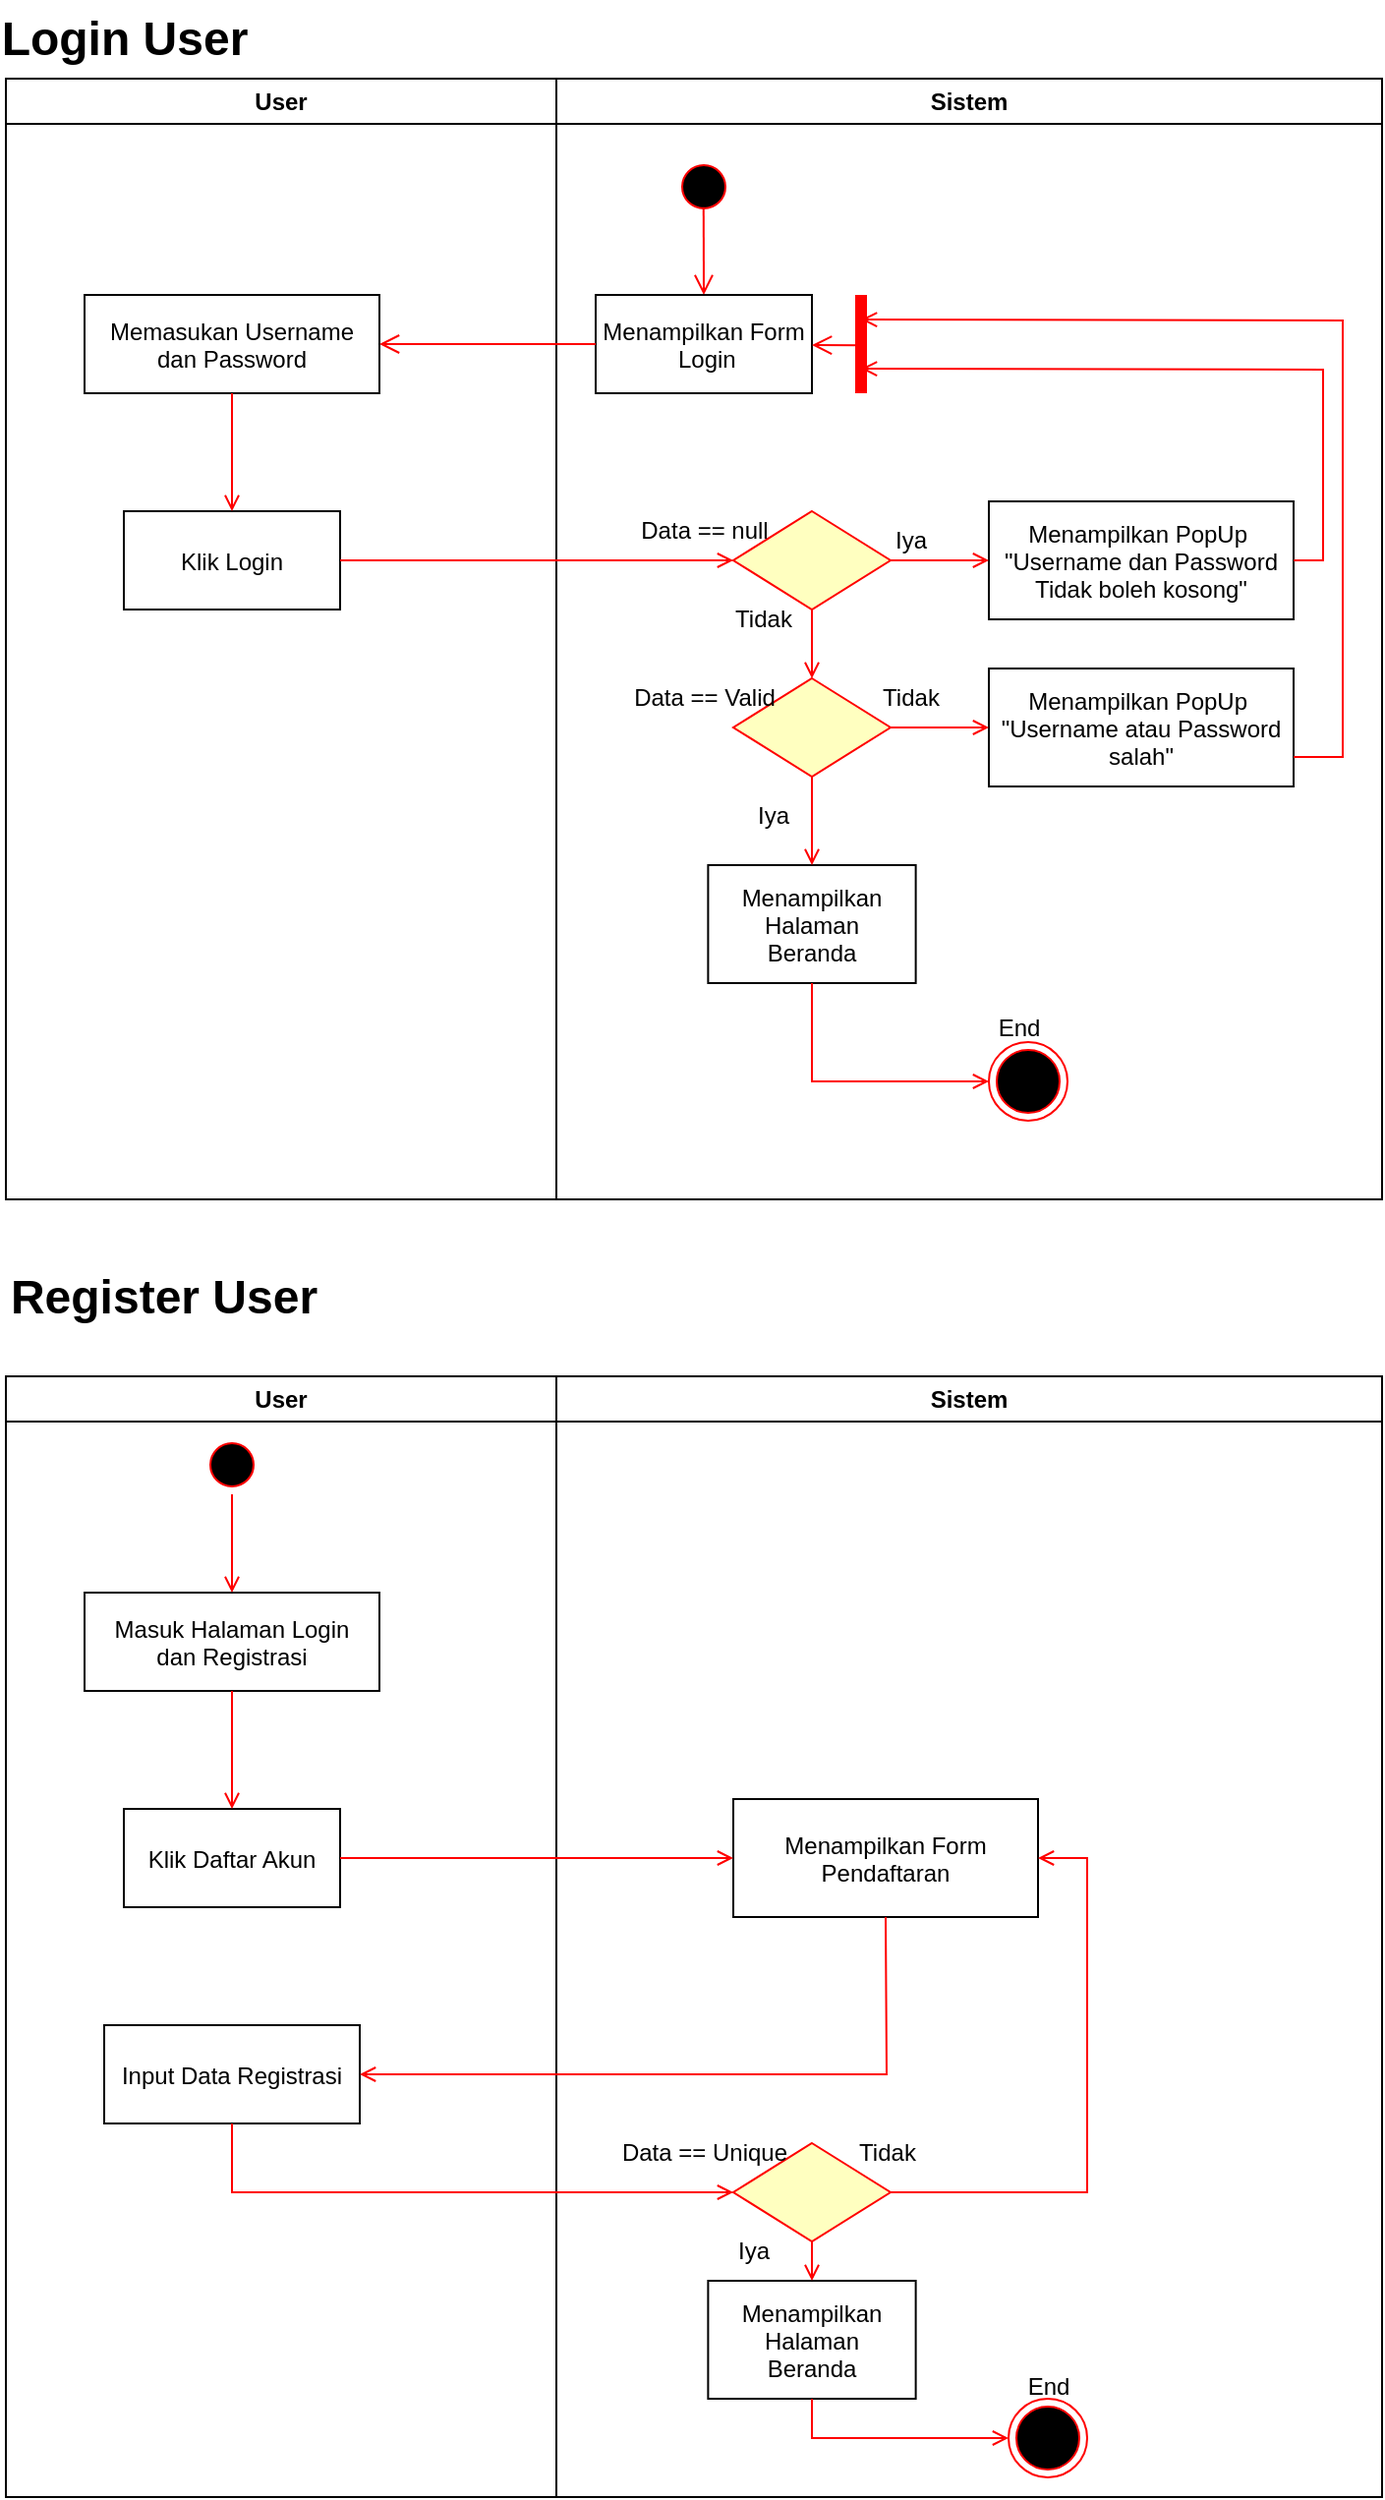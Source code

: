 <mxfile version="22.1.5" type="github">
  <diagram name="Page-1" id="e7e014a7-5840-1c2e-5031-d8a46d1fe8dd">
    <mxGraphModel dx="1373" dy="573" grid="1" gridSize="10" guides="1" tooltips="1" connect="1" arrows="1" fold="1" page="1" pageScale="1" pageWidth="1169" pageHeight="826" background="none" math="0" shadow="0">
      <root>
        <mxCell id="0" />
        <mxCell id="1" parent="0" />
        <mxCell id="2" value="User" style="swimlane;whiteSpace=wrap" parent="1" vertex="1">
          <mxGeometry x="70" y="50" width="280" height="570" as="geometry" />
        </mxCell>
        <mxCell id="7" value="Memasukan Username&#xa;dan Password" style="" parent="2" vertex="1">
          <mxGeometry x="40" y="110" width="150" height="50" as="geometry" />
        </mxCell>
        <mxCell id="8" value="Klik Login" style="" parent="2" vertex="1">
          <mxGeometry x="60" y="220" width="110" height="50" as="geometry" />
        </mxCell>
        <mxCell id="9" value="" style="endArrow=open;strokeColor=#FF0000;endFill=1;rounded=0;exitX=0.5;exitY=1;exitDx=0;exitDy=0;entryX=0.5;entryY=0;entryDx=0;entryDy=0;" parent="2" source="7" target="8" edge="1">
          <mxGeometry relative="1" as="geometry" />
        </mxCell>
        <mxCell id="3" value="Sistem" style="swimlane;whiteSpace=wrap" parent="1" vertex="1">
          <mxGeometry x="350" y="50" width="420" height="570" as="geometry" />
        </mxCell>
        <mxCell id="13" value="" style="ellipse;shape=startState;fillColor=#000000;strokeColor=#ff0000;" parent="3" vertex="1">
          <mxGeometry x="60" y="40" width="30" height="30" as="geometry" />
        </mxCell>
        <mxCell id="14" value="" style="edgeStyle=elbowEdgeStyle;elbow=horizontal;verticalAlign=bottom;endArrow=open;endSize=8;strokeColor=#FF0000;endFill=1;rounded=0;exitX=0.496;exitY=0.844;exitDx=0;exitDy=0;exitPerimeter=0;entryX=0.5;entryY=0;entryDx=0;entryDy=0;" parent="3" source="13" target="15" edge="1">
          <mxGeometry x="40" y="20" as="geometry">
            <mxPoint x="55" y="90" as="targetPoint" />
          </mxGeometry>
        </mxCell>
        <mxCell id="15" value="Menampilkan Form&#xa; Login" style="" parent="3" vertex="1">
          <mxGeometry x="20" y="110" width="110" height="50" as="geometry" />
        </mxCell>
        <mxCell id="19" value="" style="endArrow=open;strokeColor=#FF0000;endFill=1;rounded=0;entryX=0.5;entryY=0;entryDx=0;entryDy=0;exitX=0.5;exitY=1;exitDx=0;exitDy=0;" parent="3" source="21" target="aqqeG1nzHgkP0eQrsc-u-85" edge="1">
          <mxGeometry relative="1" as="geometry">
            <mxPoint x="64.41" y="270.0" as="sourcePoint" />
            <mxPoint x="64" y="300" as="targetPoint" />
          </mxGeometry>
        </mxCell>
        <mxCell id="21" value="" style="rhombus;fillColor=#ffffc0;strokeColor=#ff0000;" parent="3" vertex="1">
          <mxGeometry x="90" y="220" width="80" height="50" as="geometry" />
        </mxCell>
        <mxCell id="25" value="" style="shape=line;strokeWidth=6;strokeColor=#ff0000;rotation=90" parent="3" vertex="1">
          <mxGeometry x="130" y="127.5" width="50" height="15" as="geometry" />
        </mxCell>
        <mxCell id="26" value="" style="edgeStyle=elbowEdgeStyle;elbow=horizontal;verticalAlign=bottom;endArrow=open;endSize=8;strokeColor=#FF0000;endFill=1;rounded=0;exitX=0.513;exitY=0.467;exitDx=0;exitDy=0;exitPerimeter=0;entryX=1;entryY=0.5;entryDx=0;entryDy=0;" parent="3" source="25" target="15" edge="1">
          <mxGeometry x="130" y="90" as="geometry">
            <mxPoint x="230" y="140" as="targetPoint" />
            <mxPoint x="150" y="135" as="sourcePoint" />
          </mxGeometry>
        </mxCell>
        <mxCell id="aqqeG1nzHgkP0eQrsc-u-81" value="Data == null" style="text;html=1;align=center;verticalAlign=middle;resizable=0;points=[];autosize=1;strokeColor=none;fillColor=none;" vertex="1" parent="3">
          <mxGeometry x="30" y="215" width="90" height="30" as="geometry" />
        </mxCell>
        <mxCell id="18" value="Menampilkan PopUp &#xa;&quot;Username dan Password&#xa;Tidak boleh kosong&quot;" style="" parent="3" vertex="1">
          <mxGeometry x="220" y="215" width="155" height="60" as="geometry" />
        </mxCell>
        <mxCell id="aqqeG1nzHgkP0eQrsc-u-84" value="Menampilkan PopUp &#xa;&quot;Username atau Password&#xa;salah&quot;" style="" vertex="1" parent="3">
          <mxGeometry x="220" y="300" width="155" height="60" as="geometry" />
        </mxCell>
        <mxCell id="aqqeG1nzHgkP0eQrsc-u-85" value="" style="rhombus;fillColor=#ffffc0;strokeColor=#ff0000;" vertex="1" parent="3">
          <mxGeometry x="90" y="305" width="80" height="50" as="geometry" />
        </mxCell>
        <mxCell id="aqqeG1nzHgkP0eQrsc-u-88" value="Menampilkan &#xa;Halaman&#xa;Beranda" style="" vertex="1" parent="3">
          <mxGeometry x="77.19" y="400" width="105.62" height="60" as="geometry" />
        </mxCell>
        <mxCell id="aqqeG1nzHgkP0eQrsc-u-89" value="" style="endArrow=open;strokeColor=#FF0000;endFill=1;rounded=0;exitX=1;exitY=0.5;exitDx=0;exitDy=0;entryX=0;entryY=0.5;entryDx=0;entryDy=0;" edge="1" parent="3" source="21" target="18">
          <mxGeometry relative="1" as="geometry">
            <mxPoint x="100" y="244.58" as="sourcePoint" />
            <mxPoint x="150" y="245" as="targetPoint" />
          </mxGeometry>
        </mxCell>
        <mxCell id="aqqeG1nzHgkP0eQrsc-u-90" value="" style="endArrow=open;strokeColor=#FF0000;endFill=1;rounded=0;exitX=1;exitY=0.5;exitDx=0;exitDy=0;entryX=0;entryY=0.5;entryDx=0;entryDy=0;" edge="1" parent="3" source="aqqeG1nzHgkP0eQrsc-u-85" target="aqqeG1nzHgkP0eQrsc-u-84">
          <mxGeometry relative="1" as="geometry">
            <mxPoint x="115" y="255" as="sourcePoint" />
            <mxPoint x="190" y="390" as="targetPoint" />
          </mxGeometry>
        </mxCell>
        <mxCell id="aqqeG1nzHgkP0eQrsc-u-91" value="" style="endArrow=open;strokeColor=#FF0000;endFill=1;rounded=0;entryX=0.5;entryY=0;entryDx=0;entryDy=0;exitX=0.5;exitY=1;exitDx=0;exitDy=0;" edge="1" parent="3" source="aqqeG1nzHgkP0eQrsc-u-85" target="aqqeG1nzHgkP0eQrsc-u-88">
          <mxGeometry relative="1" as="geometry">
            <mxPoint x="74.41" y="280.0" as="sourcePoint" />
            <mxPoint x="75" y="310" as="targetPoint" />
          </mxGeometry>
        </mxCell>
        <mxCell id="aqqeG1nzHgkP0eQrsc-u-93" value="" style="ellipse;html=1;shape=endState;fillColor=#000000;strokeColor=#ff0000;" vertex="1" parent="3">
          <mxGeometry x="220" y="490" width="40" height="40" as="geometry" />
        </mxCell>
        <mxCell id="aqqeG1nzHgkP0eQrsc-u-92" value="" style="endArrow=open;strokeColor=#FF0000;endFill=1;rounded=0;exitX=0.5;exitY=1;exitDx=0;exitDy=0;entryX=0;entryY=0.5;entryDx=0;entryDy=0;" edge="1" parent="3" source="aqqeG1nzHgkP0eQrsc-u-88" target="aqqeG1nzHgkP0eQrsc-u-93">
          <mxGeometry relative="1" as="geometry">
            <mxPoint x="75" y="360" as="sourcePoint" />
            <mxPoint x="210" y="510" as="targetPoint" />
            <Array as="points">
              <mxPoint x="130" y="510" />
            </Array>
          </mxGeometry>
        </mxCell>
        <mxCell id="aqqeG1nzHgkP0eQrsc-u-94" value="Data == Valid" style="text;html=1;align=center;verticalAlign=middle;resizable=0;points=[];autosize=1;strokeColor=none;fillColor=none;" vertex="1" parent="3">
          <mxGeometry x="25" y="300" width="100" height="30" as="geometry" />
        </mxCell>
        <mxCell id="aqqeG1nzHgkP0eQrsc-u-95" value="Iya" style="text;html=1;align=center;verticalAlign=middle;resizable=0;points=[];autosize=1;strokeColor=none;fillColor=none;" vertex="1" parent="3">
          <mxGeometry x="160" y="220" width="40" height="30" as="geometry" />
        </mxCell>
        <mxCell id="aqqeG1nzHgkP0eQrsc-u-97" value="Tidak" style="text;html=1;align=center;verticalAlign=middle;resizable=0;points=[];autosize=1;strokeColor=none;fillColor=none;" vertex="1" parent="3">
          <mxGeometry x="80" y="260" width="50" height="30" as="geometry" />
        </mxCell>
        <mxCell id="aqqeG1nzHgkP0eQrsc-u-98" value="Iya" style="text;html=1;align=center;verticalAlign=middle;resizable=0;points=[];autosize=1;strokeColor=none;fillColor=none;" vertex="1" parent="3">
          <mxGeometry x="90" y="360" width="40" height="30" as="geometry" />
        </mxCell>
        <mxCell id="aqqeG1nzHgkP0eQrsc-u-99" value="End" style="text;html=1;align=center;verticalAlign=middle;resizable=0;points=[];autosize=1;strokeColor=none;fillColor=none;" vertex="1" parent="3">
          <mxGeometry x="215" y="468" width="40" height="30" as="geometry" />
        </mxCell>
        <mxCell id="aqqeG1nzHgkP0eQrsc-u-100" value="" style="endArrow=open;strokeColor=#FF0000;endFill=1;rounded=0;entryX=0.25;entryY=0.5;entryDx=0;entryDy=0;exitX=1;exitY=0.75;exitDx=0;exitDy=0;entryPerimeter=0;" edge="1" parent="3" source="aqqeG1nzHgkP0eQrsc-u-84" target="25">
          <mxGeometry relative="1" as="geometry">
            <mxPoint x="390" y="340" as="sourcePoint" />
            <mxPoint x="382.81" y="150" as="targetPoint" />
            <Array as="points">
              <mxPoint x="400" y="345" />
              <mxPoint x="400" y="123" />
            </Array>
          </mxGeometry>
        </mxCell>
        <mxCell id="aqqeG1nzHgkP0eQrsc-u-101" value="" style="endArrow=open;strokeColor=#FF0000;endFill=1;rounded=0;entryX=0.75;entryY=0.5;entryDx=0;entryDy=0;entryPerimeter=0;exitX=1;exitY=0.5;exitDx=0;exitDy=0;" edge="1" parent="3" source="18" target="25">
          <mxGeometry relative="1" as="geometry">
            <mxPoint x="380" y="250" as="sourcePoint" />
            <mxPoint x="150" y="28" as="targetPoint" />
            <Array as="points">
              <mxPoint x="390" y="245" />
              <mxPoint x="390" y="148" />
            </Array>
          </mxGeometry>
        </mxCell>
        <mxCell id="aqqeG1nzHgkP0eQrsc-u-96" value="Tidak" style="text;html=1;align=center;verticalAlign=middle;resizable=0;points=[];autosize=1;strokeColor=none;fillColor=none;" vertex="1" parent="3">
          <mxGeometry x="155" y="300" width="50" height="30" as="geometry" />
        </mxCell>
        <mxCell id="aqqeG1nzHgkP0eQrsc-u-76" value="Login User" style="text;strokeColor=none;fillColor=none;html=1;fontSize=24;fontStyle=1;verticalAlign=middle;align=center;" vertex="1" parent="1">
          <mxGeometry x="80" y="10" width="100" height="40" as="geometry" />
        </mxCell>
        <mxCell id="aqqeG1nzHgkP0eQrsc-u-78" value="" style="edgeStyle=elbowEdgeStyle;elbow=horizontal;verticalAlign=bottom;endArrow=open;endSize=8;strokeColor=#FF0000;endFill=1;rounded=0;entryX=1;entryY=0.5;entryDx=0;entryDy=0;exitX=0;exitY=0.5;exitDx=0;exitDy=0;" edge="1" parent="1" source="15" target="7">
          <mxGeometry x="40" y="20" as="geometry">
            <mxPoint x="300" y="210" as="targetPoint" />
            <mxPoint x="300" y="170" as="sourcePoint" />
          </mxGeometry>
        </mxCell>
        <mxCell id="aqqeG1nzHgkP0eQrsc-u-80" value="" style="endArrow=open;strokeColor=#FF0000;endFill=1;rounded=0;entryX=0;entryY=0.5;entryDx=0;entryDy=0;exitX=1;exitY=0.5;exitDx=0;exitDy=0;exitPerimeter=0;" edge="1" parent="1" source="8" target="21">
          <mxGeometry relative="1" as="geometry">
            <mxPoint x="240" y="300" as="sourcePoint" />
            <mxPoint x="370" y="295.0" as="targetPoint" />
          </mxGeometry>
        </mxCell>
        <mxCell id="aqqeG1nzHgkP0eQrsc-u-102" value="Register User" style="text;strokeColor=none;fillColor=none;html=1;fontSize=24;fontStyle=1;verticalAlign=middle;align=center;" vertex="1" parent="1">
          <mxGeometry x="100" y="650" width="100" height="40" as="geometry" />
        </mxCell>
        <mxCell id="aqqeG1nzHgkP0eQrsc-u-103" value="User" style="swimlane;whiteSpace=wrap;startSize=23;" vertex="1" parent="1">
          <mxGeometry x="70" y="710" width="280" height="570" as="geometry" />
        </mxCell>
        <mxCell id="aqqeG1nzHgkP0eQrsc-u-104" value="Masuk Halaman Login&#xa;dan Registrasi" style="" vertex="1" parent="aqqeG1nzHgkP0eQrsc-u-103">
          <mxGeometry x="40" y="110" width="150" height="50" as="geometry" />
        </mxCell>
        <mxCell id="aqqeG1nzHgkP0eQrsc-u-105" value="Klik Daftar Akun" style="" vertex="1" parent="aqqeG1nzHgkP0eQrsc-u-103">
          <mxGeometry x="60" y="220" width="110" height="50" as="geometry" />
        </mxCell>
        <mxCell id="aqqeG1nzHgkP0eQrsc-u-106" value="" style="endArrow=open;strokeColor=#FF0000;endFill=1;rounded=0;exitX=0.5;exitY=1;exitDx=0;exitDy=0;entryX=0.5;entryY=0;entryDx=0;entryDy=0;" edge="1" parent="aqqeG1nzHgkP0eQrsc-u-103" source="aqqeG1nzHgkP0eQrsc-u-104" target="aqqeG1nzHgkP0eQrsc-u-105">
          <mxGeometry relative="1" as="geometry" />
        </mxCell>
        <mxCell id="aqqeG1nzHgkP0eQrsc-u-108" value="" style="ellipse;shape=startState;fillColor=#000000;strokeColor=#ff0000;" vertex="1" parent="aqqeG1nzHgkP0eQrsc-u-103">
          <mxGeometry x="100" y="30" width="30" height="30" as="geometry" />
        </mxCell>
        <mxCell id="aqqeG1nzHgkP0eQrsc-u-135" value="Input Data Registrasi" style="" vertex="1" parent="aqqeG1nzHgkP0eQrsc-u-103">
          <mxGeometry x="50" y="330" width="130" height="50" as="geometry" />
        </mxCell>
        <mxCell id="aqqeG1nzHgkP0eQrsc-u-139" value="" style="endArrow=open;strokeColor=#FF0000;endFill=1;rounded=0;exitX=0.5;exitY=1;exitDx=0;exitDy=0;entryX=0.5;entryY=0;entryDx=0;entryDy=0;" edge="1" parent="aqqeG1nzHgkP0eQrsc-u-103" source="aqqeG1nzHgkP0eQrsc-u-108" target="aqqeG1nzHgkP0eQrsc-u-104">
          <mxGeometry relative="1" as="geometry">
            <mxPoint x="114.41" y="50" as="sourcePoint" />
            <mxPoint x="114.41" y="110" as="targetPoint" />
          </mxGeometry>
        </mxCell>
        <mxCell id="aqqeG1nzHgkP0eQrsc-u-107" value="Sistem" style="swimlane;whiteSpace=wrap" vertex="1" parent="1">
          <mxGeometry x="350" y="710" width="420" height="570" as="geometry">
            <mxRectangle x="350" y="710" width="80" height="30" as="alternateBounds" />
          </mxGeometry>
        </mxCell>
        <mxCell id="aqqeG1nzHgkP0eQrsc-u-116" value="Menampilkan Form &#xa;Pendaftaran" style="" vertex="1" parent="aqqeG1nzHgkP0eQrsc-u-107">
          <mxGeometry x="90" y="215" width="155" height="60" as="geometry" />
        </mxCell>
        <mxCell id="aqqeG1nzHgkP0eQrsc-u-118" value="" style="rhombus;fillColor=#ffffc0;strokeColor=#ff0000;" vertex="1" parent="aqqeG1nzHgkP0eQrsc-u-107">
          <mxGeometry x="90" y="390" width="80" height="50" as="geometry" />
        </mxCell>
        <mxCell id="aqqeG1nzHgkP0eQrsc-u-119" value="Menampilkan &#xa;Halaman&#xa;Beranda" style="" vertex="1" parent="aqqeG1nzHgkP0eQrsc-u-107">
          <mxGeometry x="77.19" y="460" width="105.62" height="60" as="geometry" />
        </mxCell>
        <mxCell id="aqqeG1nzHgkP0eQrsc-u-122" value="" style="endArrow=open;strokeColor=#FF0000;endFill=1;rounded=0;entryX=0.5;entryY=0;entryDx=0;entryDy=0;exitX=0.5;exitY=1;exitDx=0;exitDy=0;" edge="1" parent="aqqeG1nzHgkP0eQrsc-u-107" source="aqqeG1nzHgkP0eQrsc-u-118" target="aqqeG1nzHgkP0eQrsc-u-119">
          <mxGeometry relative="1" as="geometry">
            <mxPoint x="74.41" y="280.0" as="sourcePoint" />
            <mxPoint x="75" y="310" as="targetPoint" />
          </mxGeometry>
        </mxCell>
        <mxCell id="aqqeG1nzHgkP0eQrsc-u-123" value="" style="ellipse;html=1;shape=endState;fillColor=#000000;strokeColor=#ff0000;" vertex="1" parent="aqqeG1nzHgkP0eQrsc-u-107">
          <mxGeometry x="230" y="520" width="40" height="40" as="geometry" />
        </mxCell>
        <mxCell id="aqqeG1nzHgkP0eQrsc-u-124" value="" style="endArrow=open;strokeColor=#FF0000;endFill=1;rounded=0;exitX=0.5;exitY=1;exitDx=0;exitDy=0;entryX=0;entryY=0.5;entryDx=0;entryDy=0;" edge="1" parent="aqqeG1nzHgkP0eQrsc-u-107" source="aqqeG1nzHgkP0eQrsc-u-119" target="aqqeG1nzHgkP0eQrsc-u-123">
          <mxGeometry relative="1" as="geometry">
            <mxPoint x="75" y="360" as="sourcePoint" />
            <mxPoint x="210" y="510" as="targetPoint" />
            <Array as="points">
              <mxPoint x="130" y="540" />
            </Array>
          </mxGeometry>
        </mxCell>
        <mxCell id="aqqeG1nzHgkP0eQrsc-u-125" value="Data == Unique" style="text;html=1;align=center;verticalAlign=middle;resizable=0;points=[];autosize=1;strokeColor=none;fillColor=none;" vertex="1" parent="aqqeG1nzHgkP0eQrsc-u-107">
          <mxGeometry x="20" y="380" width="110" height="30" as="geometry" />
        </mxCell>
        <mxCell id="aqqeG1nzHgkP0eQrsc-u-128" value="Iya" style="text;html=1;align=center;verticalAlign=middle;resizable=0;points=[];autosize=1;strokeColor=none;fillColor=none;" vertex="1" parent="aqqeG1nzHgkP0eQrsc-u-107">
          <mxGeometry x="80" y="430" width="40" height="30" as="geometry" />
        </mxCell>
        <mxCell id="aqqeG1nzHgkP0eQrsc-u-129" value="End" style="text;html=1;align=center;verticalAlign=middle;resizable=0;points=[];autosize=1;strokeColor=none;fillColor=none;" vertex="1" parent="aqqeG1nzHgkP0eQrsc-u-107">
          <mxGeometry x="230" y="499" width="40" height="30" as="geometry" />
        </mxCell>
        <mxCell id="aqqeG1nzHgkP0eQrsc-u-137" value="Tidak" style="text;html=1;align=center;verticalAlign=middle;resizable=0;points=[];autosize=1;strokeColor=none;fillColor=none;" vertex="1" parent="aqqeG1nzHgkP0eQrsc-u-107">
          <mxGeometry x="142.5" y="380" width="50" height="30" as="geometry" />
        </mxCell>
        <mxCell id="aqqeG1nzHgkP0eQrsc-u-138" value="" style="endArrow=open;strokeColor=#FF0000;endFill=1;rounded=0;exitX=1;exitY=0.5;exitDx=0;exitDy=0;entryX=1;entryY=0.5;entryDx=0;entryDy=0;" edge="1" parent="aqqeG1nzHgkP0eQrsc-u-107" source="aqqeG1nzHgkP0eQrsc-u-118" target="aqqeG1nzHgkP0eQrsc-u-116">
          <mxGeometry relative="1" as="geometry">
            <mxPoint x="50" y="340" as="sourcePoint" />
            <mxPoint x="260" y="240" as="targetPoint" />
            <Array as="points">
              <mxPoint x="270" y="415" />
              <mxPoint x="270" y="245" />
            </Array>
          </mxGeometry>
        </mxCell>
        <mxCell id="aqqeG1nzHgkP0eQrsc-u-134" value="" style="endArrow=open;strokeColor=#FF0000;endFill=1;rounded=0;exitX=1;exitY=0.5;exitDx=0;exitDy=0;exitPerimeter=0;entryX=0;entryY=0.5;entryDx=0;entryDy=0;" edge="1" parent="1" source="aqqeG1nzHgkP0eQrsc-u-105" target="aqqeG1nzHgkP0eQrsc-u-116">
          <mxGeometry relative="1" as="geometry">
            <mxPoint x="230" y="980" as="sourcePoint" />
            <mxPoint x="450" y="955" as="targetPoint" />
          </mxGeometry>
        </mxCell>
        <mxCell id="aqqeG1nzHgkP0eQrsc-u-111" value="" style="endArrow=open;strokeColor=#FF0000;endFill=1;rounded=0;exitX=0.5;exitY=1;exitDx=0;exitDy=0;entryX=1;entryY=0.5;entryDx=0;entryDy=0;" edge="1" parent="1" source="aqqeG1nzHgkP0eQrsc-u-116" target="aqqeG1nzHgkP0eQrsc-u-135">
          <mxGeometry relative="1" as="geometry">
            <mxPoint x="480" y="980.0" as="sourcePoint" />
            <mxPoint x="518" y="1050" as="targetPoint" />
            <Array as="points">
              <mxPoint x="518" y="1065" />
            </Array>
          </mxGeometry>
        </mxCell>
        <mxCell id="aqqeG1nzHgkP0eQrsc-u-136" value="" style="endArrow=open;strokeColor=#FF0000;endFill=1;rounded=0;entryX=0;entryY=0.5;entryDx=0;entryDy=0;exitX=0.5;exitY=1;exitDx=0;exitDy=0;" edge="1" parent="1" source="aqqeG1nzHgkP0eQrsc-u-135" target="aqqeG1nzHgkP0eQrsc-u-118">
          <mxGeometry relative="1" as="geometry">
            <mxPoint x="170" y="1110" as="sourcePoint" />
            <mxPoint x="440" y="1110" as="targetPoint" />
            <Array as="points">
              <mxPoint x="185" y="1125" />
            </Array>
          </mxGeometry>
        </mxCell>
      </root>
    </mxGraphModel>
  </diagram>
</mxfile>
